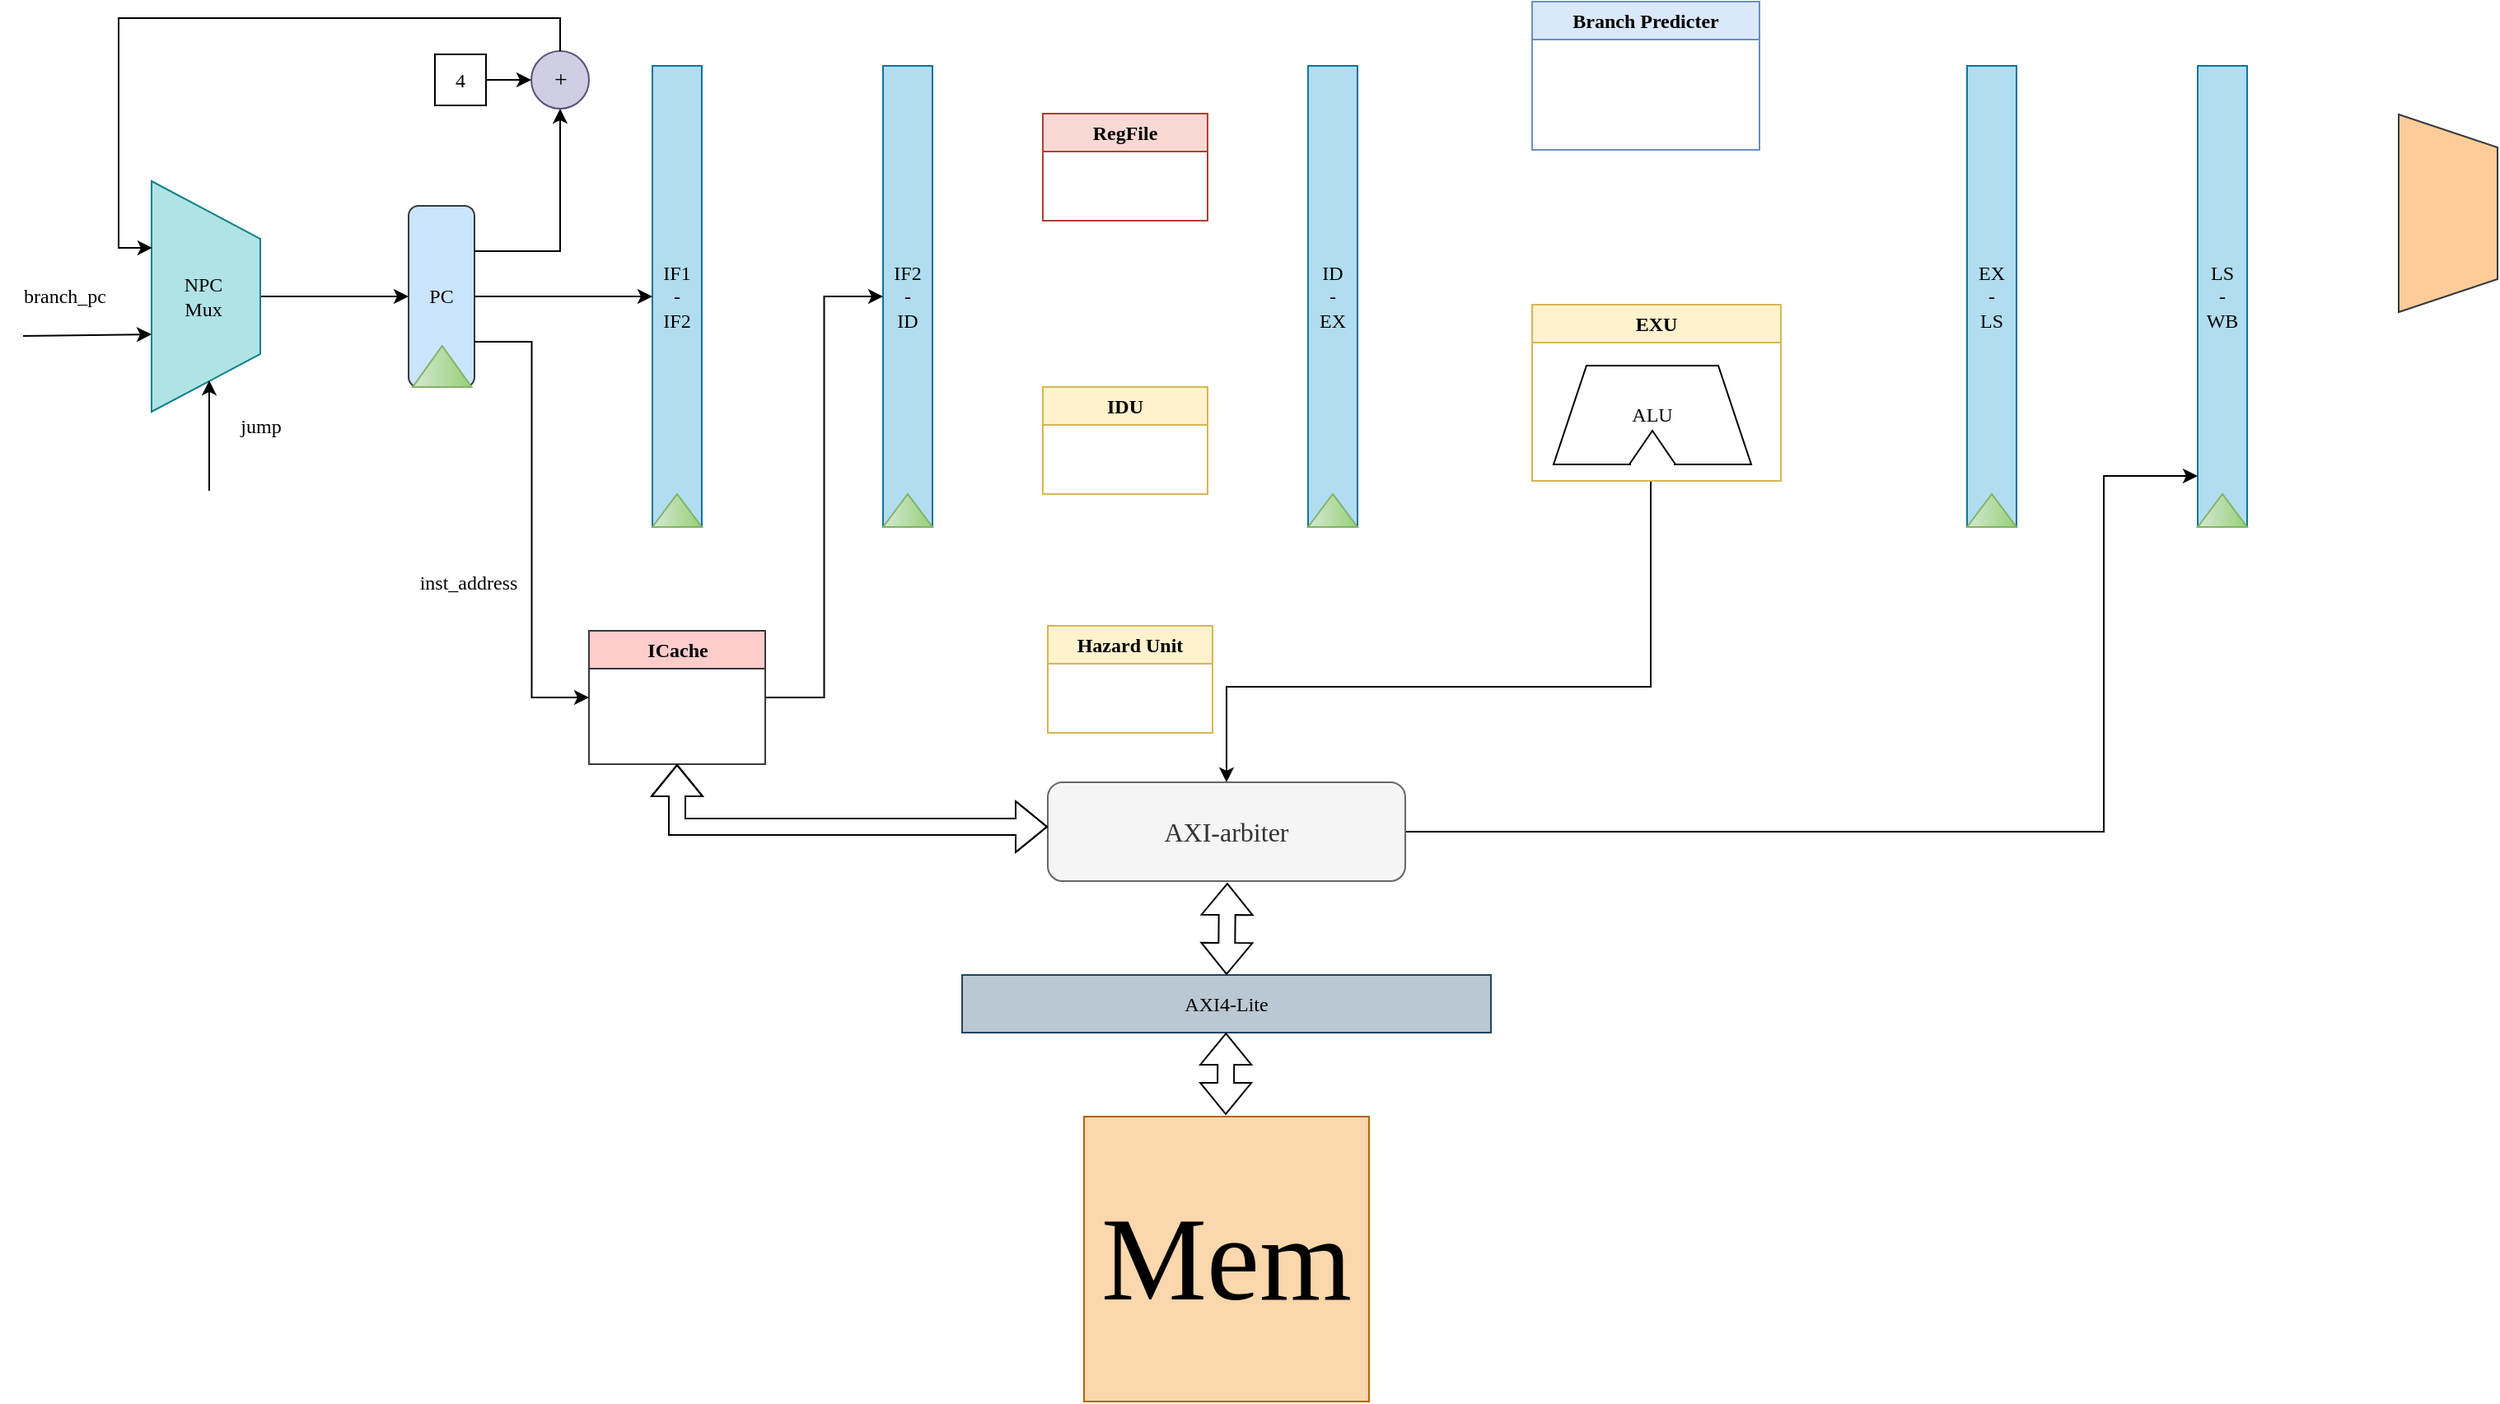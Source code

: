 <mxfile version="26.2.13">
  <diagram name="第 1 页" id="i_lu6gf9jANUXiw85ay-">
    <mxGraphModel dx="2256" dy="742" grid="0" gridSize="10" guides="1" tooltips="1" connect="1" arrows="1" fold="1" page="1" pageScale="1" pageWidth="827" pageHeight="1169" math="0" shadow="0">
      <root>
        <mxCell id="0" />
        <mxCell id="1" parent="0" />
        <mxCell id="-_rxrSTBlriCxvDMtsWQ-1" value="IF1&lt;div&gt;-&lt;/div&gt;&lt;div&gt;IF2&lt;/div&gt;" style="rounded=0;whiteSpace=wrap;html=1;fillColor=#b1ddf0;strokeColor=#10739e;fontFamily=Comic Sans MS;" vertex="1" parent="1">
          <mxGeometry x="130" y="180" width="30" height="280" as="geometry" />
        </mxCell>
        <mxCell id="-_rxrSTBlriCxvDMtsWQ-2" value="" style="triangle;whiteSpace=wrap;html=1;rotation=-90;fillColor=#d5e8d4;strokeColor=#82b366;gradientColor=#97d077;fontFamily=Comic Sans MS;" vertex="1" parent="1">
          <mxGeometry x="135" y="435" width="20" height="30" as="geometry" />
        </mxCell>
        <mxCell id="-_rxrSTBlriCxvDMtsWQ-3" value="IF2&lt;div&gt;-&lt;/div&gt;&lt;div&gt;ID&lt;/div&gt;" style="rounded=0;whiteSpace=wrap;html=1;fillColor=#b1ddf0;strokeColor=#10739e;fontFamily=Comic Sans MS;" vertex="1" parent="1">
          <mxGeometry x="270" y="180" width="30" height="280" as="geometry" />
        </mxCell>
        <mxCell id="-_rxrSTBlriCxvDMtsWQ-4" value="" style="triangle;whiteSpace=wrap;html=1;rotation=-90;fillColor=#d5e8d4;strokeColor=#82b366;gradientColor=#97d077;fontFamily=Comic Sans MS;" vertex="1" parent="1">
          <mxGeometry x="275" y="435" width="20" height="30" as="geometry" />
        </mxCell>
        <mxCell id="-_rxrSTBlriCxvDMtsWQ-58" style="edgeStyle=orthogonalEdgeStyle;rounded=0;orthogonalLoop=1;jettySize=auto;html=1;entryX=0.5;entryY=0;entryDx=0;entryDy=0;fontFamily=Comic Sans MS;" edge="1" parent="1" target="-_rxrSTBlriCxvDMtsWQ-51">
          <mxGeometry relative="1" as="geometry">
            <mxPoint x="736" y="432" as="sourcePoint" />
            <Array as="points">
              <mxPoint x="736" y="432" />
              <mxPoint x="736" y="557" />
              <mxPoint x="479" y="557" />
            </Array>
          </mxGeometry>
        </mxCell>
        <mxCell id="-_rxrSTBlriCxvDMtsWQ-5" value="ID&lt;div&gt;-&lt;/div&gt;&lt;div&gt;EX&lt;/div&gt;" style="rounded=0;whiteSpace=wrap;html=1;fillColor=#b1ddf0;strokeColor=#10739e;fontFamily=Comic Sans MS;" vertex="1" parent="1">
          <mxGeometry x="528" y="180" width="30" height="280" as="geometry" />
        </mxCell>
        <mxCell id="-_rxrSTBlriCxvDMtsWQ-6" value="" style="triangle;whiteSpace=wrap;html=1;rotation=-90;fillColor=#d5e8d4;strokeColor=#82b366;gradientColor=#97d077;fontFamily=Comic Sans MS;" vertex="1" parent="1">
          <mxGeometry x="533" y="435" width="20" height="30" as="geometry" />
        </mxCell>
        <mxCell id="-_rxrSTBlriCxvDMtsWQ-7" value="EX&lt;br&gt;&lt;div&gt;-&lt;/div&gt;&lt;div&gt;LS&lt;/div&gt;" style="rounded=0;whiteSpace=wrap;html=1;fillColor=#b1ddf0;strokeColor=#10739e;fontFamily=Comic Sans MS;" vertex="1" parent="1">
          <mxGeometry x="928" y="180" width="30" height="280" as="geometry" />
        </mxCell>
        <mxCell id="-_rxrSTBlriCxvDMtsWQ-8" value="" style="triangle;whiteSpace=wrap;html=1;rotation=-90;fillColor=#d5e8d4;strokeColor=#82b366;gradientColor=#97d077;fontFamily=Comic Sans MS;" vertex="1" parent="1">
          <mxGeometry x="933" y="435" width="20" height="30" as="geometry" />
        </mxCell>
        <mxCell id="-_rxrSTBlriCxvDMtsWQ-9" value="LS&lt;div&gt;-&lt;/div&gt;&lt;div&gt;WB&lt;/div&gt;" style="rounded=0;whiteSpace=wrap;html=1;fillColor=#b1ddf0;strokeColor=#10739e;fontFamily=Comic Sans MS;" vertex="1" parent="1">
          <mxGeometry x="1068" y="180" width="30" height="280" as="geometry" />
        </mxCell>
        <mxCell id="-_rxrSTBlriCxvDMtsWQ-10" value="" style="triangle;whiteSpace=wrap;html=1;rotation=-90;fillColor=#d5e8d4;strokeColor=#82b366;gradientColor=#97d077;fontFamily=Comic Sans MS;" vertex="1" parent="1">
          <mxGeometry x="1073" y="435" width="20" height="30" as="geometry" />
        </mxCell>
        <mxCell id="-_rxrSTBlriCxvDMtsWQ-34" style="edgeStyle=orthogonalEdgeStyle;rounded=0;orthogonalLoop=1;jettySize=auto;html=1;exitX=1;exitY=0.5;exitDx=0;exitDy=0;entryX=0;entryY=0.5;entryDx=0;entryDy=0;fontFamily=Comic Sans MS;" edge="1" parent="1" source="-_rxrSTBlriCxvDMtsWQ-13" target="-_rxrSTBlriCxvDMtsWQ-3">
          <mxGeometry relative="1" as="geometry" />
        </mxCell>
        <mxCell id="-_rxrSTBlriCxvDMtsWQ-13" value="ICache" style="swimlane;whiteSpace=wrap;html=1;fillColor=#ffcccc;strokeColor=#36393d;fontFamily=Comic Sans MS;" vertex="1" parent="1">
          <mxGeometry x="91.5" y="523" width="107" height="81" as="geometry" />
        </mxCell>
        <mxCell id="-_rxrSTBlriCxvDMtsWQ-31" style="edgeStyle=orthogonalEdgeStyle;rounded=0;orthogonalLoop=1;jettySize=auto;html=1;exitX=1;exitY=0.5;exitDx=0;exitDy=0;exitPerimeter=0;entryX=0;entryY=0.5;entryDx=0;entryDy=0;fontFamily=Comic Sans MS;" edge="1" parent="1" source="-_rxrSTBlriCxvDMtsWQ-17" target="-_rxrSTBlriCxvDMtsWQ-11">
          <mxGeometry relative="1" as="geometry" />
        </mxCell>
        <mxCell id="-_rxrSTBlriCxvDMtsWQ-17" value="" style="verticalLabelPosition=bottom;align=center;dashed=0;html=1;verticalAlign=top;shape=mxgraph.pid.piping.concentric_reducer;fillColor=#b0e3e6;strokeColor=#0e8088;fontFamily=Comic Sans MS;" vertex="1" parent="1">
          <mxGeometry x="-174" y="250" width="66" height="140" as="geometry" />
        </mxCell>
        <mxCell id="-_rxrSTBlriCxvDMtsWQ-19" value="NPC&lt;div&gt;Mux&lt;/div&gt;" style="text;html=1;align=center;verticalAlign=middle;resizable=0;points=[];autosize=1;strokeColor=none;fillColor=none;fontFamily=Comic Sans MS;" vertex="1" parent="1">
          <mxGeometry x="-164" y="299.5" width="42" height="41" as="geometry" />
        </mxCell>
        <mxCell id="-_rxrSTBlriCxvDMtsWQ-20" value="&lt;font style=&quot;font-size: 14px;&quot;&gt;+&lt;/font&gt;" style="ellipse;whiteSpace=wrap;html=1;aspect=fixed;fillColor=#d0cee2;strokeColor=#56517e;fontFamily=Comic Sans MS;" vertex="1" parent="1">
          <mxGeometry x="56.5" y="171" width="35" height="35" as="geometry" />
        </mxCell>
        <mxCell id="-_rxrSTBlriCxvDMtsWQ-21" value="" style="group;fontFamily=Comic Sans MS;" vertex="1" connectable="0" parent="1">
          <mxGeometry x="-18" y="265" width="40" height="110.005" as="geometry" />
        </mxCell>
        <mxCell id="-_rxrSTBlriCxvDMtsWQ-11" value="PC" style="rounded=1;whiteSpace=wrap;html=1;fillColor=#cce5ff;strokeColor=#36393d;fontFamily=Comic Sans MS;" vertex="1" parent="-_rxrSTBlriCxvDMtsWQ-21">
          <mxGeometry width="40" height="110" as="geometry" />
        </mxCell>
        <mxCell id="-_rxrSTBlriCxvDMtsWQ-12" value="" style="triangle;whiteSpace=wrap;html=1;rotation=-90;fillColor=#d5e8d4;strokeColor=#82b366;gradientColor=#97d077;fontFamily=Comic Sans MS;" vertex="1" parent="-_rxrSTBlriCxvDMtsWQ-21">
          <mxGeometry x="7.88" y="79.63" width="25" height="35.75" as="geometry" />
        </mxCell>
        <mxCell id="-_rxrSTBlriCxvDMtsWQ-22" style="edgeStyle=orthogonalEdgeStyle;rounded=0;orthogonalLoop=1;jettySize=auto;html=1;entryX=0;entryY=0.5;entryDx=0;entryDy=0;fontFamily=Comic Sans MS;" edge="1" parent="1" source="-_rxrSTBlriCxvDMtsWQ-11" target="-_rxrSTBlriCxvDMtsWQ-1">
          <mxGeometry relative="1" as="geometry" />
        </mxCell>
        <mxCell id="-_rxrSTBlriCxvDMtsWQ-23" style="edgeStyle=orthogonalEdgeStyle;rounded=0;orthogonalLoop=1;jettySize=auto;html=1;exitX=1;exitY=0.25;exitDx=0;exitDy=0;entryX=0.5;entryY=1;entryDx=0;entryDy=0;fontFamily=Comic Sans MS;" edge="1" parent="1" source="-_rxrSTBlriCxvDMtsWQ-11" target="-_rxrSTBlriCxvDMtsWQ-20">
          <mxGeometry relative="1" as="geometry" />
        </mxCell>
        <mxCell id="-_rxrSTBlriCxvDMtsWQ-25" style="edgeStyle=orthogonalEdgeStyle;rounded=0;orthogonalLoop=1;jettySize=auto;html=1;exitX=1;exitY=0.5;exitDx=0;exitDy=0;entryX=0;entryY=0.5;entryDx=0;entryDy=0;fontFamily=Comic Sans MS;" edge="1" parent="1" source="-_rxrSTBlriCxvDMtsWQ-24" target="-_rxrSTBlriCxvDMtsWQ-20">
          <mxGeometry relative="1" as="geometry" />
        </mxCell>
        <mxCell id="-_rxrSTBlriCxvDMtsWQ-24" value="4" style="whiteSpace=wrap;html=1;aspect=fixed;fontFamily=Comic Sans MS;" vertex="1" parent="1">
          <mxGeometry x="-2" y="173" width="31" height="31" as="geometry" />
        </mxCell>
        <mxCell id="-_rxrSTBlriCxvDMtsWQ-26" style="edgeStyle=orthogonalEdgeStyle;rounded=0;orthogonalLoop=1;jettySize=auto;html=1;exitX=0.5;exitY=0;exitDx=0;exitDy=0;entryX=0.007;entryY=0.289;entryDx=0;entryDy=0;entryPerimeter=0;fontFamily=Comic Sans MS;" edge="1" parent="1" source="-_rxrSTBlriCxvDMtsWQ-20" target="-_rxrSTBlriCxvDMtsWQ-17">
          <mxGeometry relative="1" as="geometry" />
        </mxCell>
        <mxCell id="-_rxrSTBlriCxvDMtsWQ-27" value="" style="endArrow=classic;html=1;rounded=0;fontFamily=Comic Sans MS;" edge="1" parent="1">
          <mxGeometry width="50" height="50" relative="1" as="geometry">
            <mxPoint x="-252" y="344" as="sourcePoint" />
            <mxPoint x="-174" y="343" as="targetPoint" />
          </mxGeometry>
        </mxCell>
        <mxCell id="-_rxrSTBlriCxvDMtsWQ-28" value="branch_pc" style="text;html=1;align=center;verticalAlign=middle;resizable=0;points=[];autosize=1;strokeColor=none;fillColor=none;fontFamily=Comic Sans MS;" vertex="1" parent="1">
          <mxGeometry x="-266" y="307" width="77" height="26" as="geometry" />
        </mxCell>
        <mxCell id="-_rxrSTBlriCxvDMtsWQ-29" value="" style="endArrow=classic;html=1;rounded=0;fontFamily=Comic Sans MS;" edge="1" parent="1">
          <mxGeometry width="50" height="50" relative="1" as="geometry">
            <mxPoint x="-139" y="438" as="sourcePoint" />
            <mxPoint x="-139" y="371" as="targetPoint" />
          </mxGeometry>
        </mxCell>
        <mxCell id="-_rxrSTBlriCxvDMtsWQ-30" value="jump" style="text;html=1;align=center;verticalAlign=middle;resizable=0;points=[];autosize=1;strokeColor=none;fillColor=none;fontFamily=Comic Sans MS;" vertex="1" parent="1">
          <mxGeometry x="-131" y="386" width="45" height="26" as="geometry" />
        </mxCell>
        <mxCell id="-_rxrSTBlriCxvDMtsWQ-32" style="edgeStyle=orthogonalEdgeStyle;rounded=0;orthogonalLoop=1;jettySize=auto;html=1;exitX=1;exitY=0.75;exitDx=0;exitDy=0;entryX=0;entryY=0.5;entryDx=0;entryDy=0;fontFamily=Comic Sans MS;" edge="1" parent="1" source="-_rxrSTBlriCxvDMtsWQ-11" target="-_rxrSTBlriCxvDMtsWQ-13">
          <mxGeometry relative="1" as="geometry" />
        </mxCell>
        <mxCell id="-_rxrSTBlriCxvDMtsWQ-33" value="inst_address" style="text;html=1;align=center;verticalAlign=middle;resizable=0;points=[];autosize=1;strokeColor=none;fillColor=none;fontFamily=Comic Sans MS;" vertex="1" parent="1">
          <mxGeometry x="-28" y="481" width="91" height="26" as="geometry" />
        </mxCell>
        <mxCell id="-_rxrSTBlriCxvDMtsWQ-35" value="RegFile" style="swimlane;whiteSpace=wrap;html=1;fillColor=#fad9d5;strokeColor=#ae4132;fontFamily=Comic Sans MS;" vertex="1" parent="1">
          <mxGeometry x="367" y="209" width="100" height="65" as="geometry" />
        </mxCell>
        <mxCell id="-_rxrSTBlriCxvDMtsWQ-36" value="IDU" style="swimlane;whiteSpace=wrap;html=1;fillColor=#fff2cc;strokeColor=#d6b656;fontFamily=Comic Sans MS;" vertex="1" parent="1">
          <mxGeometry x="367" y="375.01" width="100" height="65" as="geometry" />
        </mxCell>
        <mxCell id="-_rxrSTBlriCxvDMtsWQ-42" value="Branch Predicter" style="swimlane;whiteSpace=wrap;html=1;fillColor=#dae8fc;strokeColor=#6c8ebf;gradientColor=none;fontFamily=Comic Sans MS;" vertex="1" parent="1">
          <mxGeometry x="664" y="141" width="138" height="90" as="geometry" />
        </mxCell>
        <mxCell id="-_rxrSTBlriCxvDMtsWQ-45" value="EXU" style="swimlane;whiteSpace=wrap;html=1;fillColor=#fff2cc;strokeColor=#d6b656;fontFamily=Comic Sans MS;" vertex="1" parent="1">
          <mxGeometry x="664" y="325" width="151" height="107" as="geometry" />
        </mxCell>
        <mxCell id="-_rxrSTBlriCxvDMtsWQ-48" value="" style="group;fontFamily=Comic Sans MS;" vertex="1" connectable="0" parent="-_rxrSTBlriCxvDMtsWQ-45">
          <mxGeometry x="13" y="37" width="120" height="63.75" as="geometry" />
        </mxCell>
        <mxCell id="-_rxrSTBlriCxvDMtsWQ-46" value="ALU" style="shape=trapezoid;perimeter=trapezoidPerimeter;whiteSpace=wrap;html=1;fixedSize=1;fontFamily=Comic Sans MS;" vertex="1" parent="-_rxrSTBlriCxvDMtsWQ-48">
          <mxGeometry width="120" height="60" as="geometry" />
        </mxCell>
        <mxCell id="-_rxrSTBlriCxvDMtsWQ-47" value="" style="triangle;whiteSpace=wrap;html=1;rotation=-90;fontFamily=Comic Sans MS;" vertex="1" parent="-_rxrSTBlriCxvDMtsWQ-48">
          <mxGeometry x="49.75" y="35.75" width="20.5" height="28" as="geometry" />
        </mxCell>
        <mxCell id="-_rxrSTBlriCxvDMtsWQ-49" value="" style="rounded=1;whiteSpace=wrap;html=1;strokeColor=none;arcSize=18;fontFamily=Comic Sans MS;" vertex="1" parent="-_rxrSTBlriCxvDMtsWQ-48">
          <mxGeometry x="47" y="58.75" width="26" height="5" as="geometry" />
        </mxCell>
        <mxCell id="-_rxrSTBlriCxvDMtsWQ-50" value="Hazard Unit" style="swimlane;whiteSpace=wrap;html=1;fillColor=#fff2cc;strokeColor=#d6b656;fontFamily=Comic Sans MS;" vertex="1" parent="1">
          <mxGeometry x="370" y="520" width="100" height="65" as="geometry" />
        </mxCell>
        <mxCell id="-_rxrSTBlriCxvDMtsWQ-65" style="edgeStyle=orthogonalEdgeStyle;rounded=0;orthogonalLoop=1;jettySize=auto;html=1;exitX=1;exitY=0.5;exitDx=0;exitDy=0;" edge="1" parent="1" source="-_rxrSTBlriCxvDMtsWQ-51" target="-_rxrSTBlriCxvDMtsWQ-9">
          <mxGeometry relative="1" as="geometry">
            <mxPoint x="1068" y="435" as="targetPoint" />
            <Array as="points">
              <mxPoint x="1011" y="645" />
              <mxPoint x="1011" y="429" />
            </Array>
          </mxGeometry>
        </mxCell>
        <mxCell id="-_rxrSTBlriCxvDMtsWQ-51" value="&lt;font size=&quot;3&quot;&gt;AXI-arbiter&lt;/font&gt;" style="rounded=1;whiteSpace=wrap;html=1;fillColor=#f5f5f5;fontColor=#333333;strokeColor=#666666;fontFamily=Comic Sans MS;" vertex="1" parent="1">
          <mxGeometry x="370" y="615" width="217" height="60" as="geometry" />
        </mxCell>
        <mxCell id="-_rxrSTBlriCxvDMtsWQ-53" value="&lt;font style=&quot;font-size: 72px;&quot;&gt;Mem&lt;/font&gt;" style="whiteSpace=wrap;html=1;aspect=fixed;fillColor=#fad7ac;strokeColor=#b46504;fontFamily=Comic Sans MS;" vertex="1" parent="1">
          <mxGeometry x="392" y="818" width="173" height="173" as="geometry" />
        </mxCell>
        <mxCell id="-_rxrSTBlriCxvDMtsWQ-56" value="AXI4-Lite" style="rounded=0;whiteSpace=wrap;html=1;fillColor=#bac8d3;strokeColor=#23445d;fontFamily=Comic Sans MS;" vertex="1" parent="1">
          <mxGeometry x="318" y="732" width="321" height="35" as="geometry" />
        </mxCell>
        <mxCell id="-_rxrSTBlriCxvDMtsWQ-62" value="" style="shape=flexArrow;endArrow=classic;startArrow=classic;html=1;rounded=0;exitX=0.5;exitY=0;exitDx=0;exitDy=0;fontFamily=Comic Sans MS;" edge="1" parent="1" source="-_rxrSTBlriCxvDMtsWQ-56">
          <mxGeometry width="100" height="100" relative="1" as="geometry">
            <mxPoint x="379" y="776" as="sourcePoint" />
            <mxPoint x="479" y="676" as="targetPoint" />
          </mxGeometry>
        </mxCell>
        <mxCell id="-_rxrSTBlriCxvDMtsWQ-63" value="" style="shape=flexArrow;endArrow=classic;startArrow=classic;html=1;rounded=0;fontFamily=Comic Sans MS;" edge="1" parent="1">
          <mxGeometry width="100" height="100" relative="1" as="geometry">
            <mxPoint x="478" y="817" as="sourcePoint" />
            <mxPoint x="478.16" y="767" as="targetPoint" />
          </mxGeometry>
        </mxCell>
        <mxCell id="-_rxrSTBlriCxvDMtsWQ-64" value="" style="shape=flexArrow;endArrow=classic;startArrow=classic;html=1;rounded=0;exitX=0.5;exitY=1;exitDx=0;exitDy=0;" edge="1" parent="1" source="-_rxrSTBlriCxvDMtsWQ-13">
          <mxGeometry width="100" height="100" relative="1" as="geometry">
            <mxPoint x="270" y="742" as="sourcePoint" />
            <mxPoint x="370" y="642" as="targetPoint" />
            <Array as="points">
              <mxPoint x="145" y="642" />
            </Array>
          </mxGeometry>
        </mxCell>
        <mxCell id="-_rxrSTBlriCxvDMtsWQ-66" value="" style="shape=trapezoid;perimeter=trapezoidPerimeter;whiteSpace=wrap;html=1;fixedSize=1;rotation=90;fillColor=#ffcc99;strokeColor=#36393d;" vertex="1" parent="1">
          <mxGeometry x="1160" y="239.5" width="120" height="60" as="geometry" />
        </mxCell>
      </root>
    </mxGraphModel>
  </diagram>
</mxfile>
